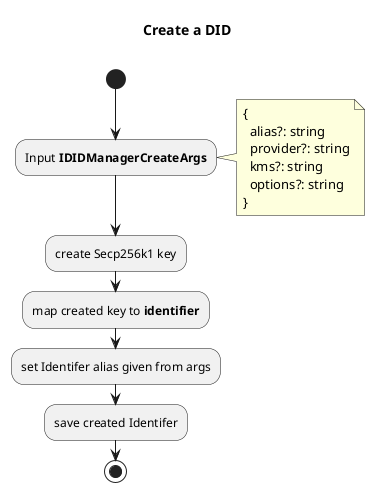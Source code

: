 @startuml didManagerCreate

title  Create a DID\n

start
  :Input **IDIDManagerCreateArgs**;
  note right
    {
      alias?: string
      provider?: string
      kms?: string
      options?: string
    }
  end note
  :create Secp256k1 key;
  :map created key to **identifier**;
  :set Identifer alias given from args;
  :save created Identifer;
stop

